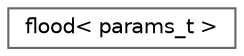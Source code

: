 digraph "Graphical Class Hierarchy"
{
 // LATEX_PDF_SIZE
  bgcolor="transparent";
  edge [fontname=Helvetica,fontsize=10,labelfontname=Helvetica,labelfontsize=10];
  node [fontname=Helvetica,fontsize=10,shape=box,height=0.2,width=0.4];
  rankdir="LR";
  Node0 [id="Node000000",label="flood\< params_t \>",height=0.2,width=0.4,color="grey40", fillcolor="white", style="filled",URL="$d7/da2/structchdr_1_1solvers_1_1flood.html",tooltip="Generalisation of breadth-first search for determining solvability."];
}
